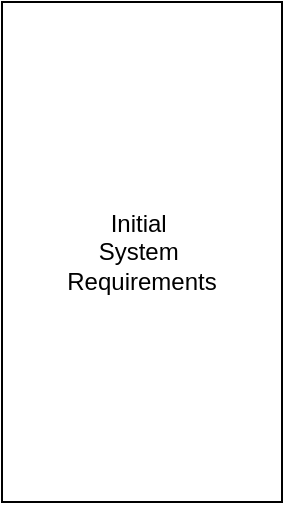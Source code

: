 <mxfile version="24.7.17">
  <diagram name="Page-1" id="oAn4l8IlmO9DXcvYBvXZ">
    <mxGraphModel dx="1674" dy="843" grid="1" gridSize="10" guides="1" tooltips="1" connect="1" arrows="1" fold="1" page="1" pageScale="1" pageWidth="1169" pageHeight="827" math="1" shadow="0">
      <root>
        <mxCell id="0" />
        <mxCell id="1" parent="0" />
        <mxCell id="-SVIE4Chyfj7H1_he72M-1" value="Initial&amp;nbsp;&lt;div&gt;System&amp;nbsp;&lt;div&gt;Requirements&lt;/div&gt;&lt;/div&gt;" style="rounded=0;whiteSpace=wrap;html=1;" vertex="1" parent="1">
          <mxGeometry x="150" y="230" width="140" height="250" as="geometry" />
        </mxCell>
      </root>
    </mxGraphModel>
  </diagram>
</mxfile>
